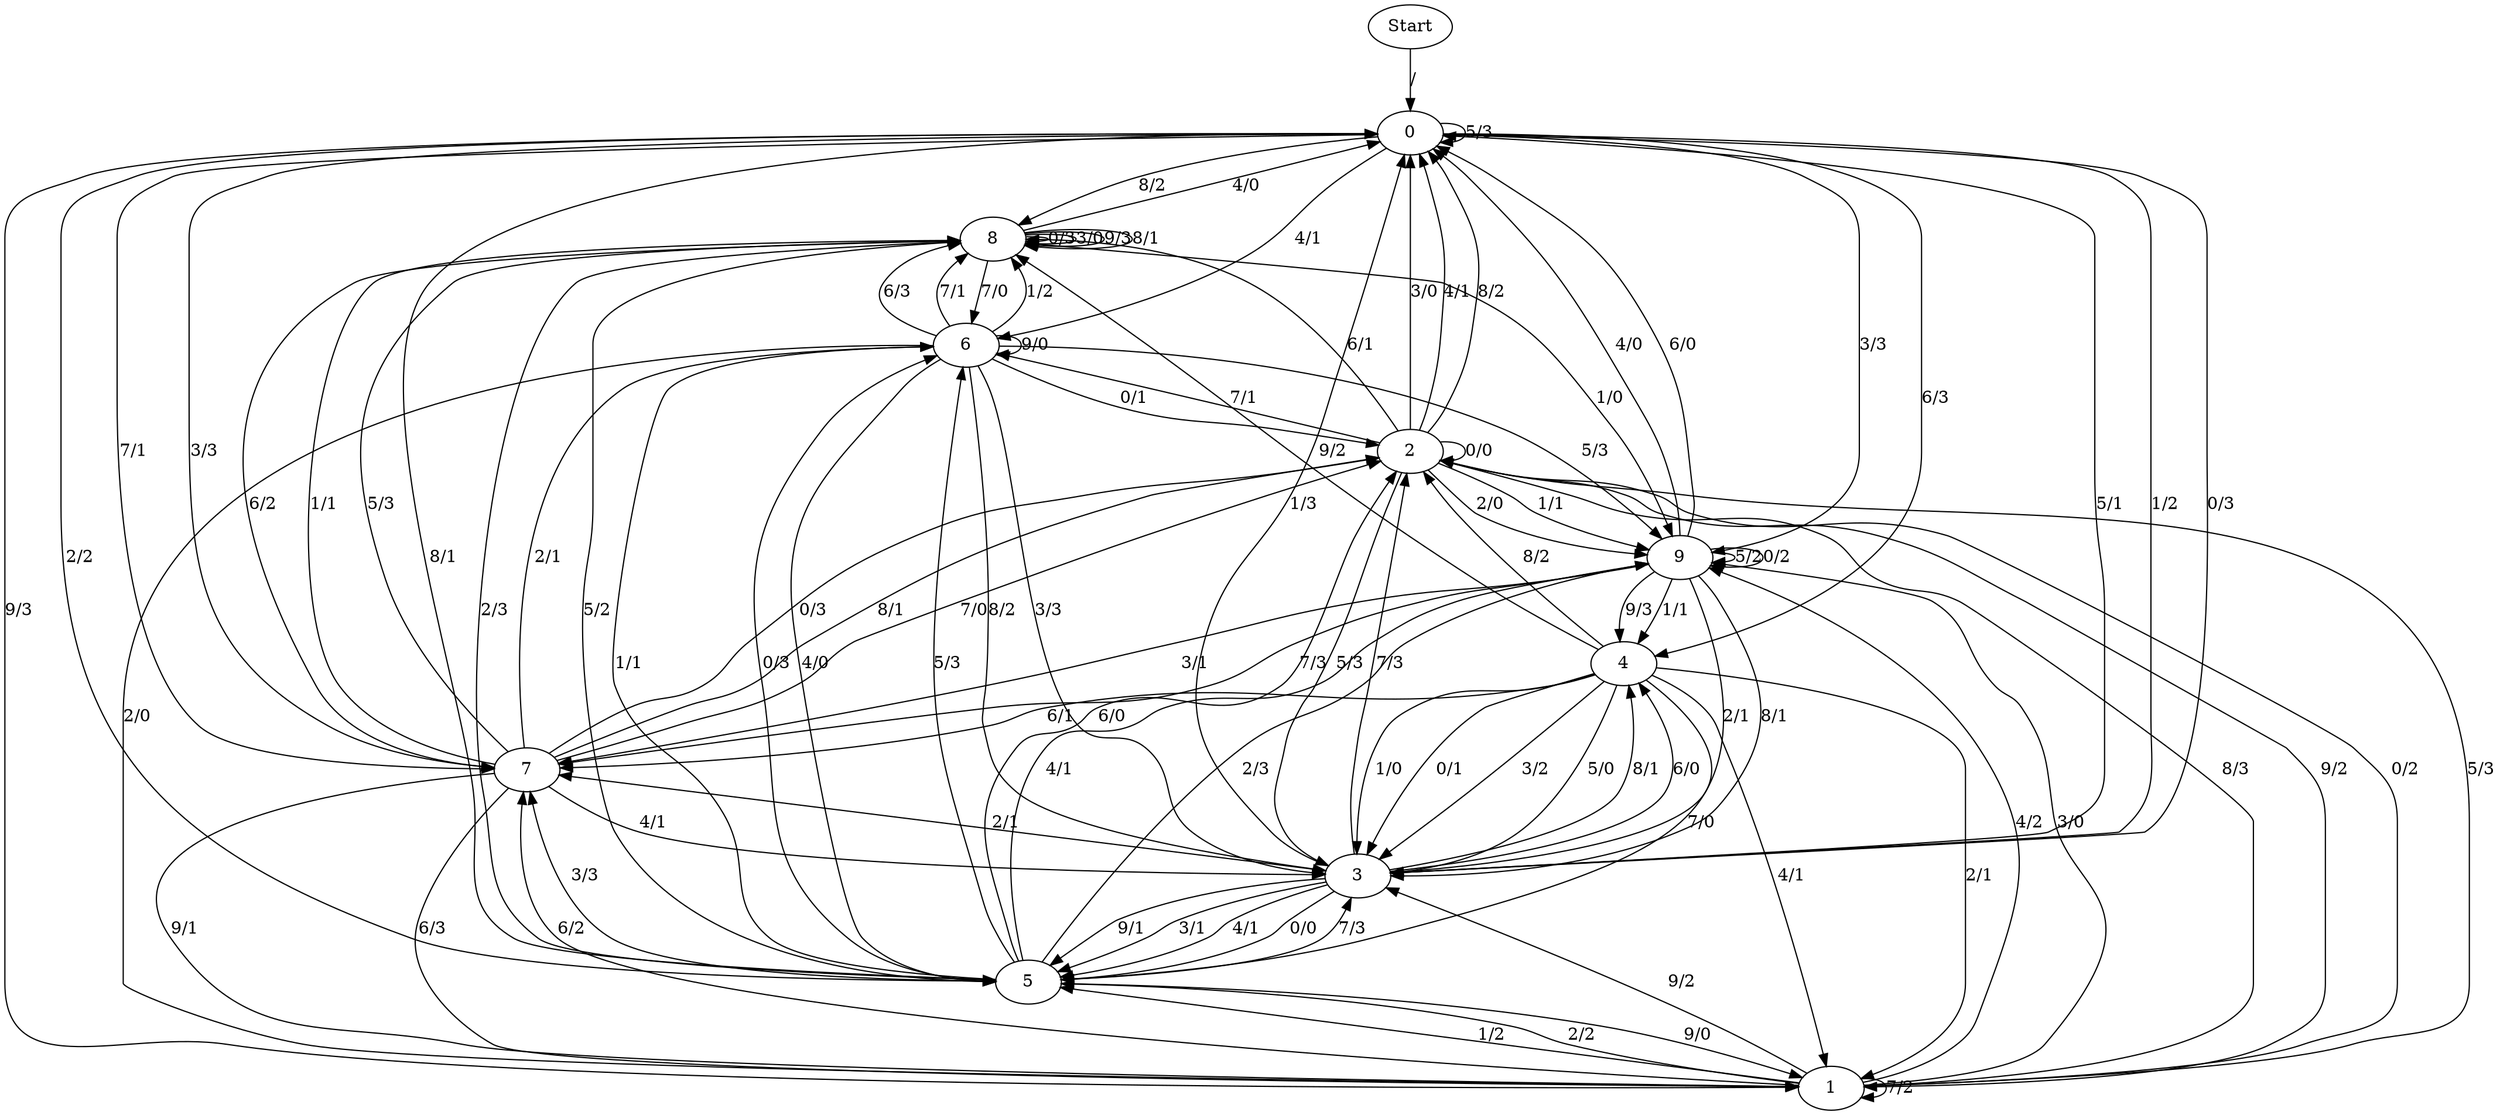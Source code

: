 digraph {
	Start -> 0 [label="/"]
	0 -> 8 [label="8/2"]
	0 -> 1 [label="9/3"]
	0 -> 5 [label="2/2"]
	0 -> 0 [label="5/3"]
	0 -> 3 [label="1/2"]
	0 -> 7 [label="7/1"]
	0 -> 9 [label="3/3"]
	0 -> 4 [label="6/3"]
	0 -> 3 [label="0/3"]
	0 -> 6 [label="4/1"]
	2 -> 0 [label="4/1"]
	2 -> 6 [label="7/1"]
	2 -> 2 [label="0/0"]
	2 -> 9 [label="1/1"]
	2 -> 9 [label="2/0"]
	2 -> 0 [label="8/2"]
	2 -> 1 [label="9/2"]
	2 -> 0 [label="3/0"]
	2 -> 3 [label="5/3"]
	2 -> 8 [label="6/1"]
	6 -> 6 [label="9/0"]
	6 -> 9 [label="5/3"]
	6 -> 8 [label="1/2"]
	6 -> 1 [label="2/0"]
	6 -> 2 [label="0/1"]
	6 -> 8 [label="6/3"]
	6 -> 3 [label="8/2"]
	6 -> 8 [label="7/1"]
	6 -> 3 [label="3/3"]
	6 -> 5 [label="4/0"]
	5 -> 6 [label="5/3"]
	5 -> 7 [label="3/3"]
	5 -> 9 [label="4/1"]
	5 -> 9 [label="2/3"]
	5 -> 0 [label="8/1"]
	5 -> 6 [label="1/1"]
	5 -> 3 [label="7/3"]
	5 -> 1 [label="9/0"]
	5 -> 2 [label="6/0"]
	5 -> 6 [label="0/3"]
	9 -> 7 [label="3/1"]
	9 -> 0 [label="4/0"]
	9 -> 7 [label="7/3"]
	9 -> 9 [label="5/2"]
	9 -> 4 [label="9/3"]
	9 -> 3 [label="2/1"]
	9 -> 3 [label="8/1"]
	9 -> 4 [label="1/1"]
	9 -> 9 [label="0/2"]
	9 -> 0 [label="6/0"]
	4 -> 2 [label="8/2"]
	4 -> 1 [label="4/1"]
	4 -> 3 [label="5/0"]
	4 -> 8 [label="9/2"]
	4 -> 3 [label="1/0"]
	4 -> 1 [label="2/1"]
	4 -> 3 [label="0/1"]
	4 -> 3 [label="3/2"]
	4 -> 7 [label="6/1"]
	4 -> 5 [label="7/0"]
	7 -> 2 [label="8/1"]
	7 -> 8 [label="1/1"]
	7 -> 3 [label="4/1"]
	7 -> 1 [label="6/3"]
	7 -> 2 [label="0/3"]
	7 -> 0 [label="3/3"]
	7 -> 8 [label="5/3"]
	7 -> 6 [label="2/1"]
	7 -> 2 [label="7/0"]
	7 -> 1 [label="9/1"]
	8 -> 8 [label="0/3"]
	8 -> 8 [label="3/0"]
	8 -> 6 [label="7/0"]
	8 -> 9 [label="1/0"]
	8 -> 5 [label="2/3"]
	8 -> 5 [label="5/2"]
	8 -> 7 [label="6/2"]
	8 -> 8 [label="9/3"]
	8 -> 0 [label="4/0"]
	8 -> 8 [label="8/1"]
	1 -> 2 [label="0/2"]
	1 -> 2 [label="5/3"]
	1 -> 9 [label="3/0"]
	1 -> 2 [label="8/3"]
	1 -> 5 [label="1/2"]
	1 -> 1 [label="7/2"]
	1 -> 9 [label="4/2"]
	1 -> 7 [label="6/2"]
	1 -> 3 [label="9/2"]
	1 -> 5 [label="2/2"]
	3 -> 4 [label="8/1"]
	3 -> 5 [label="9/1"]
	3 -> 2 [label="7/3"]
	3 -> 0 [label="1/3"]
	3 -> 4 [label="6/0"]
	3 -> 7 [label="2/1"]
	3 -> 5 [label="3/1"]
	3 -> 5 [label="0/0"]
	3 -> 0 [label="5/1"]
	3 -> 5 [label="4/1"]
}